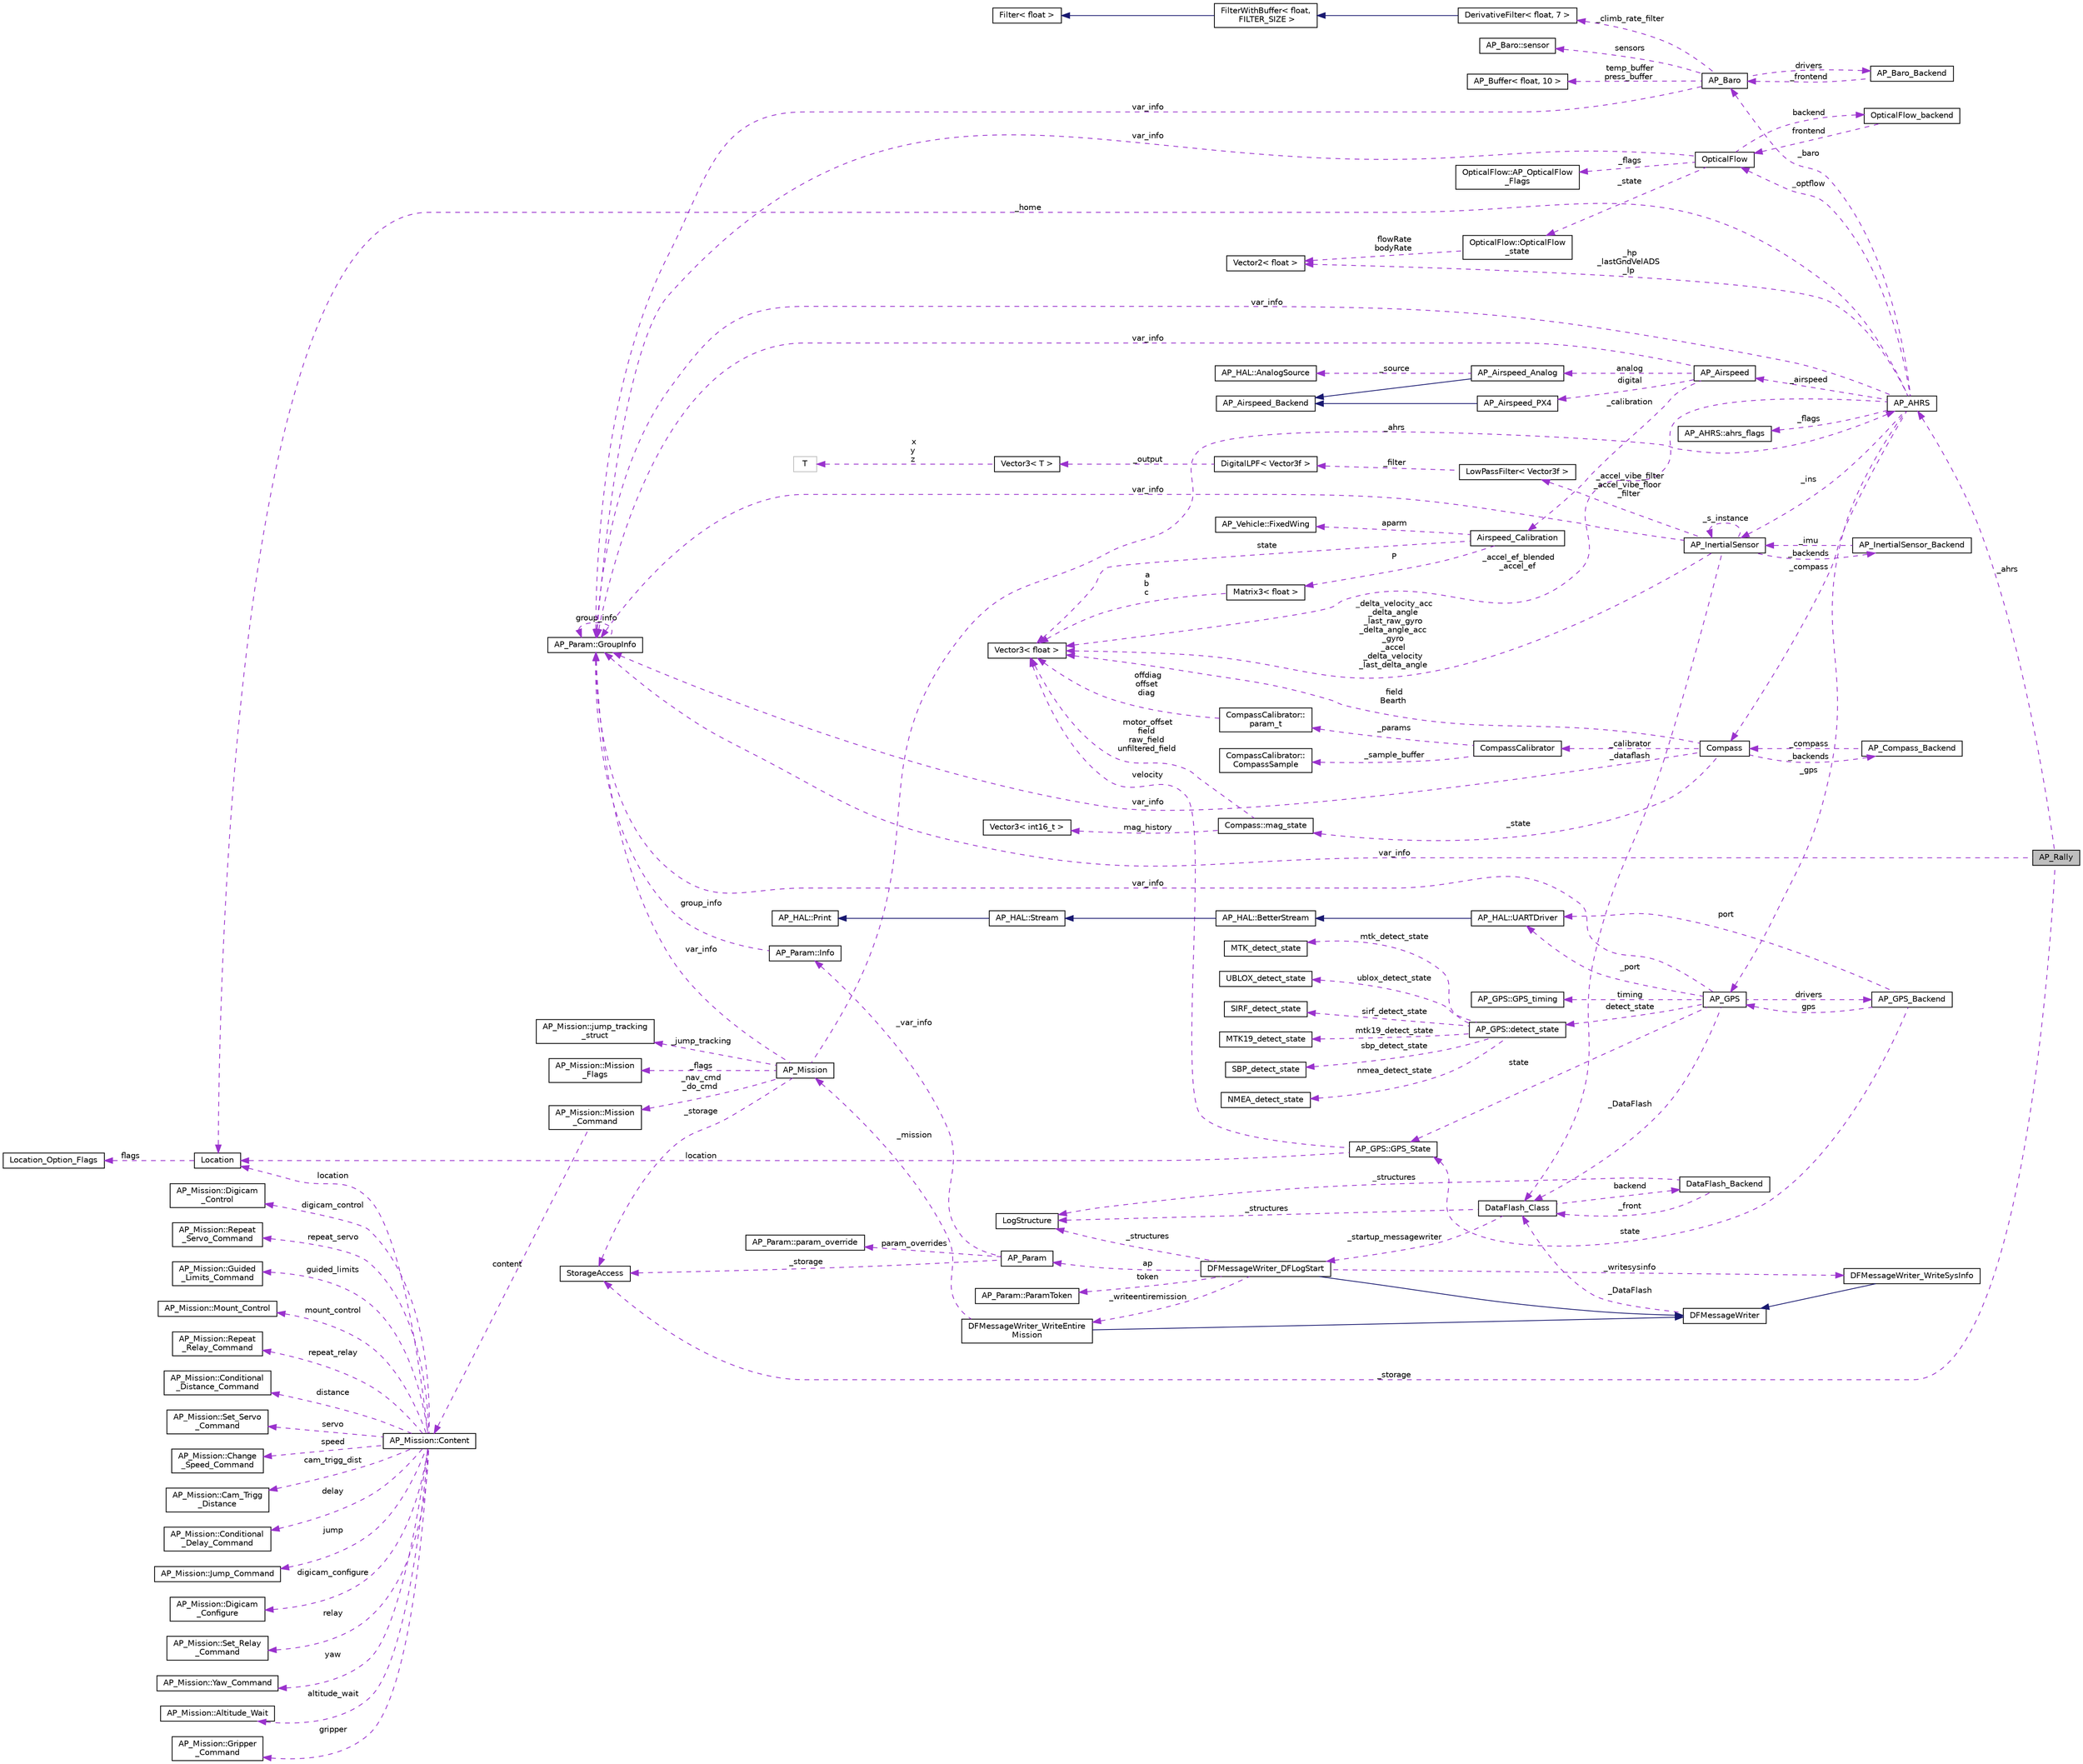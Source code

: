 digraph "AP_Rally"
{
 // INTERACTIVE_SVG=YES
  edge [fontname="Helvetica",fontsize="10",labelfontname="Helvetica",labelfontsize="10"];
  node [fontname="Helvetica",fontsize="10",shape=record];
  rankdir="LR";
  Node1 [label="AP_Rally",height=0.2,width=0.4,color="black", fillcolor="grey75", style="filled", fontcolor="black"];
  Node2 -> Node1 [dir="back",color="darkorchid3",fontsize="10",style="dashed",label=" _storage" ,fontname="Helvetica"];
  Node2 [label="StorageAccess",height=0.2,width=0.4,color="black", fillcolor="white", style="filled",URL="$classStorageAccess.html"];
  Node3 -> Node1 [dir="back",color="darkorchid3",fontsize="10",style="dashed",label=" var_info" ,fontname="Helvetica"];
  Node3 [label="AP_Param::GroupInfo",height=0.2,width=0.4,color="black", fillcolor="white", style="filled",URL="$structAP__Param_1_1GroupInfo.html"];
  Node3 -> Node3 [dir="back",color="darkorchid3",fontsize="10",style="dashed",label=" group_info" ,fontname="Helvetica"];
  Node4 -> Node1 [dir="back",color="darkorchid3",fontsize="10",style="dashed",label=" _ahrs" ,fontname="Helvetica"];
  Node4 [label="AP_AHRS",height=0.2,width=0.4,color="black", fillcolor="white", style="filled",URL="$classAP__AHRS.html"];
  Node5 -> Node4 [dir="back",color="darkorchid3",fontsize="10",style="dashed",label=" _flags" ,fontname="Helvetica"];
  Node5 [label="AP_AHRS::ahrs_flags",height=0.2,width=0.4,color="black", fillcolor="white", style="filled",URL="$structAP__AHRS_1_1ahrs__flags.html"];
  Node6 -> Node4 [dir="back",color="darkorchid3",fontsize="10",style="dashed",label=" _baro" ,fontname="Helvetica"];
  Node6 [label="AP_Baro",height=0.2,width=0.4,color="black", fillcolor="white", style="filled",URL="$classAP__Baro.html"];
  Node7 -> Node6 [dir="back",color="darkorchid3",fontsize="10",style="dashed",label=" sensors" ,fontname="Helvetica"];
  Node7 [label="AP_Baro::sensor",height=0.2,width=0.4,color="black", fillcolor="white", style="filled",URL="$structAP__Baro_1_1sensor.html"];
  Node8 -> Node6 [dir="back",color="darkorchid3",fontsize="10",style="dashed",label=" temp_buffer\npress_buffer" ,fontname="Helvetica"];
  Node8 [label="AP_Buffer\< float, 10 \>",height=0.2,width=0.4,color="black", fillcolor="white", style="filled",URL="$classAP__Buffer.html"];
  Node9 -> Node6 [dir="back",color="darkorchid3",fontsize="10",style="dashed",label=" _climb_rate_filter" ,fontname="Helvetica"];
  Node9 [label="DerivativeFilter\< float, 7 \>",height=0.2,width=0.4,color="black", fillcolor="white", style="filled",URL="$classDerivativeFilter.html"];
  Node10 -> Node9 [dir="back",color="midnightblue",fontsize="10",style="solid",fontname="Helvetica"];
  Node10 [label="FilterWithBuffer\< float,\l FILTER_SIZE \>",height=0.2,width=0.4,color="black", fillcolor="white", style="filled",URL="$classFilterWithBuffer.html"];
  Node11 -> Node10 [dir="back",color="midnightblue",fontsize="10",style="solid",fontname="Helvetica"];
  Node11 [label="Filter\< float \>",height=0.2,width=0.4,color="black", fillcolor="white", style="filled",URL="$classFilter.html"];
  Node3 -> Node6 [dir="back",color="darkorchid3",fontsize="10",style="dashed",label=" var_info" ,fontname="Helvetica"];
  Node12 -> Node6 [dir="back",color="darkorchid3",fontsize="10",style="dashed",label=" drivers" ,fontname="Helvetica"];
  Node12 [label="AP_Baro_Backend",height=0.2,width=0.4,color="black", fillcolor="white", style="filled",URL="$classAP__Baro__Backend.html",tooltip="-*- tab-width: 4; Mode: C++; c-basic-offset: 4; indent-tabs-mode: nil -*- "];
  Node6 -> Node12 [dir="back",color="darkorchid3",fontsize="10",style="dashed",label=" _frontend" ,fontname="Helvetica"];
  Node13 -> Node4 [dir="back",color="darkorchid3",fontsize="10",style="dashed",label=" _optflow" ,fontname="Helvetica"];
  Node13 [label="OpticalFlow",height=0.2,width=0.4,color="black", fillcolor="white", style="filled",URL="$classOpticalFlow.html"];
  Node3 -> Node13 [dir="back",color="darkorchid3",fontsize="10",style="dashed",label=" var_info" ,fontname="Helvetica"];
  Node14 -> Node13 [dir="back",color="darkorchid3",fontsize="10",style="dashed",label=" _state" ,fontname="Helvetica"];
  Node14 [label="OpticalFlow::OpticalFlow\l_state",height=0.2,width=0.4,color="black", fillcolor="white", style="filled",URL="$structOpticalFlow_1_1OpticalFlow__state.html"];
  Node15 -> Node14 [dir="back",color="darkorchid3",fontsize="10",style="dashed",label=" flowRate\nbodyRate" ,fontname="Helvetica"];
  Node15 [label="Vector2\< float \>",height=0.2,width=0.4,color="black", fillcolor="white", style="filled",URL="$structVector2.html"];
  Node16 -> Node13 [dir="back",color="darkorchid3",fontsize="10",style="dashed",label=" backend" ,fontname="Helvetica"];
  Node16 [label="OpticalFlow_backend",height=0.2,width=0.4,color="black", fillcolor="white", style="filled",URL="$classOpticalFlow__backend.html"];
  Node13 -> Node16 [dir="back",color="darkorchid3",fontsize="10",style="dashed",label=" frontend" ,fontname="Helvetica"];
  Node17 -> Node13 [dir="back",color="darkorchid3",fontsize="10",style="dashed",label=" _flags" ,fontname="Helvetica"];
  Node17 [label="OpticalFlow::AP_OpticalFlow\l_Flags",height=0.2,width=0.4,color="black", fillcolor="white", style="filled",URL="$structOpticalFlow_1_1AP__OpticalFlow__Flags.html"];
  Node3 -> Node4 [dir="back",color="darkorchid3",fontsize="10",style="dashed",label=" var_info" ,fontname="Helvetica"];
  Node18 -> Node4 [dir="back",color="darkorchid3",fontsize="10",style="dashed",label=" _accel_ef_blended\n_accel_ef" ,fontname="Helvetica"];
  Node18 [label="Vector3\< float \>",height=0.2,width=0.4,color="black", fillcolor="white", style="filled",URL="$classVector3.html"];
  Node19 -> Node4 [dir="back",color="darkorchid3",fontsize="10",style="dashed",label=" _ins" ,fontname="Helvetica"];
  Node19 [label="AP_InertialSensor",height=0.2,width=0.4,color="black", fillcolor="white", style="filled",URL="$classAP__InertialSensor.html"];
  Node20 -> Node19 [dir="back",color="darkorchid3",fontsize="10",style="dashed",label=" _accel_vibe_filter\n_accel_vibe_floor\l_filter" ,fontname="Helvetica"];
  Node20 [label="LowPassFilter\< Vector3f \>",height=0.2,width=0.4,color="black", fillcolor="white", style="filled",URL="$classLowPassFilter.html"];
  Node21 -> Node20 [dir="back",color="darkorchid3",fontsize="10",style="dashed",label=" _filter" ,fontname="Helvetica"];
  Node21 [label="DigitalLPF\< Vector3f \>",height=0.2,width=0.4,color="black", fillcolor="white", style="filled",URL="$classDigitalLPF.html"];
  Node22 -> Node21 [dir="back",color="darkorchid3",fontsize="10",style="dashed",label=" _output" ,fontname="Helvetica"];
  Node22 [label="Vector3\< T \>",height=0.2,width=0.4,color="black", fillcolor="white", style="filled",URL="$classVector3.html"];
  Node23 -> Node22 [dir="back",color="darkorchid3",fontsize="10",style="dashed",label=" x\ny\nz" ,fontname="Helvetica"];
  Node23 [label="T",height=0.2,width=0.4,color="grey75", fillcolor="white", style="filled"];
  Node24 -> Node19 [dir="back",color="darkorchid3",fontsize="10",style="dashed",label=" _backends" ,fontname="Helvetica"];
  Node24 [label="AP_InertialSensor_Backend",height=0.2,width=0.4,color="black", fillcolor="white", style="filled",URL="$classAP__InertialSensor__Backend.html"];
  Node19 -> Node24 [dir="back",color="darkorchid3",fontsize="10",style="dashed",label=" _imu" ,fontname="Helvetica"];
  Node25 -> Node19 [dir="back",color="darkorchid3",fontsize="10",style="dashed",label=" _dataflash" ,fontname="Helvetica"];
  Node25 [label="DataFlash_Class",height=0.2,width=0.4,color="black", fillcolor="white", style="filled",URL="$classDataFlash__Class.html"];
  Node26 -> Node25 [dir="back",color="darkorchid3",fontsize="10",style="dashed",label=" _structures" ,fontname="Helvetica"];
  Node26 [label="LogStructure",height=0.2,width=0.4,color="black", fillcolor="white", style="filled",URL="$structLogStructure.html"];
  Node27 -> Node25 [dir="back",color="darkorchid3",fontsize="10",style="dashed",label=" backend" ,fontname="Helvetica"];
  Node27 [label="DataFlash_Backend",height=0.2,width=0.4,color="black", fillcolor="white", style="filled",URL="$classDataFlash__Backend.html"];
  Node26 -> Node27 [dir="back",color="darkorchid3",fontsize="10",style="dashed",label=" _structures" ,fontname="Helvetica"];
  Node25 -> Node27 [dir="back",color="darkorchid3",fontsize="10",style="dashed",label=" _front" ,fontname="Helvetica"];
  Node28 -> Node25 [dir="back",color="darkorchid3",fontsize="10",style="dashed",label=" _startup_messagewriter" ,fontname="Helvetica"];
  Node28 [label="DFMessageWriter_DFLogStart",height=0.2,width=0.4,color="black", fillcolor="white", style="filled",URL="$classDFMessageWriter__DFLogStart.html"];
  Node29 -> Node28 [dir="back",color="midnightblue",fontsize="10",style="solid",fontname="Helvetica"];
  Node29 [label="DFMessageWriter",height=0.2,width=0.4,color="black", fillcolor="white", style="filled",URL="$classDFMessageWriter.html"];
  Node25 -> Node29 [dir="back",color="darkorchid3",fontsize="10",style="dashed",label=" _DataFlash" ,fontname="Helvetica"];
  Node30 -> Node28 [dir="back",color="darkorchid3",fontsize="10",style="dashed",label=" _writeentiremission" ,fontname="Helvetica"];
  Node30 [label="DFMessageWriter_WriteEntire\lMission",height=0.2,width=0.4,color="black", fillcolor="white", style="filled",URL="$classDFMessageWriter__WriteEntireMission.html"];
  Node29 -> Node30 [dir="back",color="midnightblue",fontsize="10",style="solid",fontname="Helvetica"];
  Node31 -> Node30 [dir="back",color="darkorchid3",fontsize="10",style="dashed",label=" _mission" ,fontname="Helvetica"];
  Node31 [label="AP_Mission",height=0.2,width=0.4,color="black", fillcolor="white", style="filled",URL="$classAP__Mission.html",tooltip="Object managing Mission. "];
  Node2 -> Node31 [dir="back",color="darkorchid3",fontsize="10",style="dashed",label=" _storage" ,fontname="Helvetica"];
  Node32 -> Node31 [dir="back",color="darkorchid3",fontsize="10",style="dashed",label=" _nav_cmd\n_do_cmd" ,fontname="Helvetica"];
  Node32 [label="AP_Mission::Mission\l_Command",height=0.2,width=0.4,color="black", fillcolor="white", style="filled",URL="$structAP__Mission_1_1Mission__Command.html"];
  Node33 -> Node32 [dir="back",color="darkorchid3",fontsize="10",style="dashed",label=" content" ,fontname="Helvetica"];
  Node33 [label="AP_Mission::Content",height=0.2,width=0.4,color="black", fillcolor="white", style="filled",URL="$unionAP__Mission_1_1Content.html"];
  Node34 -> Node33 [dir="back",color="darkorchid3",fontsize="10",style="dashed",label=" guided_limits" ,fontname="Helvetica"];
  Node34 [label="AP_Mission::Guided\l_Limits_Command",height=0.2,width=0.4,color="black", fillcolor="white", style="filled",URL="$structAP__Mission_1_1Guided__Limits__Command.html"];
  Node35 -> Node33 [dir="back",color="darkorchid3",fontsize="10",style="dashed",label=" mount_control" ,fontname="Helvetica"];
  Node35 [label="AP_Mission::Mount_Control",height=0.2,width=0.4,color="black", fillcolor="white", style="filled",URL="$structAP__Mission_1_1Mount__Control.html"];
  Node36 -> Node33 [dir="back",color="darkorchid3",fontsize="10",style="dashed",label=" repeat_relay" ,fontname="Helvetica"];
  Node36 [label="AP_Mission::Repeat\l_Relay_Command",height=0.2,width=0.4,color="black", fillcolor="white", style="filled",URL="$structAP__Mission_1_1Repeat__Relay__Command.html"];
  Node37 -> Node33 [dir="back",color="darkorchid3",fontsize="10",style="dashed",label=" distance" ,fontname="Helvetica"];
  Node37 [label="AP_Mission::Conditional\l_Distance_Command",height=0.2,width=0.4,color="black", fillcolor="white", style="filled",URL="$structAP__Mission_1_1Conditional__Distance__Command.html"];
  Node38 -> Node33 [dir="back",color="darkorchid3",fontsize="10",style="dashed",label=" servo" ,fontname="Helvetica"];
  Node38 [label="AP_Mission::Set_Servo\l_Command",height=0.2,width=0.4,color="black", fillcolor="white", style="filled",URL="$structAP__Mission_1_1Set__Servo__Command.html"];
  Node39 -> Node33 [dir="back",color="darkorchid3",fontsize="10",style="dashed",label=" speed" ,fontname="Helvetica"];
  Node39 [label="AP_Mission::Change\l_Speed_Command",height=0.2,width=0.4,color="black", fillcolor="white", style="filled",URL="$structAP__Mission_1_1Change__Speed__Command.html"];
  Node40 -> Node33 [dir="back",color="darkorchid3",fontsize="10",style="dashed",label=" cam_trigg_dist" ,fontname="Helvetica"];
  Node40 [label="AP_Mission::Cam_Trigg\l_Distance",height=0.2,width=0.4,color="black", fillcolor="white", style="filled",URL="$structAP__Mission_1_1Cam__Trigg__Distance.html"];
  Node41 -> Node33 [dir="back",color="darkorchid3",fontsize="10",style="dashed",label=" delay" ,fontname="Helvetica"];
  Node41 [label="AP_Mission::Conditional\l_Delay_Command",height=0.2,width=0.4,color="black", fillcolor="white", style="filled",URL="$structAP__Mission_1_1Conditional__Delay__Command.html"];
  Node42 -> Node33 [dir="back",color="darkorchid3",fontsize="10",style="dashed",label=" jump" ,fontname="Helvetica"];
  Node42 [label="AP_Mission::Jump_Command",height=0.2,width=0.4,color="black", fillcolor="white", style="filled",URL="$structAP__Mission_1_1Jump__Command.html"];
  Node43 -> Node33 [dir="back",color="darkorchid3",fontsize="10",style="dashed",label=" location" ,fontname="Helvetica"];
  Node43 [label="Location",height=0.2,width=0.4,color="black", fillcolor="white", style="filled",URL="$structLocation.html"];
  Node44 -> Node43 [dir="back",color="darkorchid3",fontsize="10",style="dashed",label=" flags" ,fontname="Helvetica"];
  Node44 [label="Location_Option_Flags",height=0.2,width=0.4,color="black", fillcolor="white", style="filled",URL="$structLocation__Option__Flags.html"];
  Node45 -> Node33 [dir="back",color="darkorchid3",fontsize="10",style="dashed",label=" digicam_configure" ,fontname="Helvetica"];
  Node45 [label="AP_Mission::Digicam\l_Configure",height=0.2,width=0.4,color="black", fillcolor="white", style="filled",URL="$structAP__Mission_1_1Digicam__Configure.html"];
  Node46 -> Node33 [dir="back",color="darkorchid3",fontsize="10",style="dashed",label=" relay" ,fontname="Helvetica"];
  Node46 [label="AP_Mission::Set_Relay\l_Command",height=0.2,width=0.4,color="black", fillcolor="white", style="filled",URL="$structAP__Mission_1_1Set__Relay__Command.html"];
  Node47 -> Node33 [dir="back",color="darkorchid3",fontsize="10",style="dashed",label=" yaw" ,fontname="Helvetica"];
  Node47 [label="AP_Mission::Yaw_Command",height=0.2,width=0.4,color="black", fillcolor="white", style="filled",URL="$structAP__Mission_1_1Yaw__Command.html"];
  Node48 -> Node33 [dir="back",color="darkorchid3",fontsize="10",style="dashed",label=" altitude_wait" ,fontname="Helvetica"];
  Node48 [label="AP_Mission::Altitude_Wait",height=0.2,width=0.4,color="black", fillcolor="white", style="filled",URL="$structAP__Mission_1_1Altitude__Wait.html"];
  Node49 -> Node33 [dir="back",color="darkorchid3",fontsize="10",style="dashed",label=" gripper" ,fontname="Helvetica"];
  Node49 [label="AP_Mission::Gripper\l_Command",height=0.2,width=0.4,color="black", fillcolor="white", style="filled",URL="$structAP__Mission_1_1Gripper__Command.html"];
  Node50 -> Node33 [dir="back",color="darkorchid3",fontsize="10",style="dashed",label=" digicam_control" ,fontname="Helvetica"];
  Node50 [label="AP_Mission::Digicam\l_Control",height=0.2,width=0.4,color="black", fillcolor="white", style="filled",URL="$structAP__Mission_1_1Digicam__Control.html"];
  Node51 -> Node33 [dir="back",color="darkorchid3",fontsize="10",style="dashed",label=" repeat_servo" ,fontname="Helvetica"];
  Node51 [label="AP_Mission::Repeat\l_Servo_Command",height=0.2,width=0.4,color="black", fillcolor="white", style="filled",URL="$structAP__Mission_1_1Repeat__Servo__Command.html"];
  Node3 -> Node31 [dir="back",color="darkorchid3",fontsize="10",style="dashed",label=" var_info" ,fontname="Helvetica"];
  Node52 -> Node31 [dir="back",color="darkorchid3",fontsize="10",style="dashed",label=" _flags" ,fontname="Helvetica"];
  Node52 [label="AP_Mission::Mission\l_Flags",height=0.2,width=0.4,color="black", fillcolor="white", style="filled",URL="$structAP__Mission_1_1Mission__Flags.html"];
  Node4 -> Node31 [dir="back",color="darkorchid3",fontsize="10",style="dashed",label=" _ahrs" ,fontname="Helvetica"];
  Node53 -> Node31 [dir="back",color="darkorchid3",fontsize="10",style="dashed",label=" _jump_tracking" ,fontname="Helvetica"];
  Node53 [label="AP_Mission::jump_tracking\l_struct",height=0.2,width=0.4,color="black", fillcolor="white", style="filled",URL="$structAP__Mission_1_1jump__tracking__struct.html"];
  Node54 -> Node28 [dir="back",color="darkorchid3",fontsize="10",style="dashed",label=" _writesysinfo" ,fontname="Helvetica"];
  Node54 [label="DFMessageWriter_WriteSysInfo",height=0.2,width=0.4,color="black", fillcolor="white", style="filled",URL="$classDFMessageWriter__WriteSysInfo.html"];
  Node29 -> Node54 [dir="back",color="midnightblue",fontsize="10",style="solid",fontname="Helvetica"];
  Node55 -> Node28 [dir="back",color="darkorchid3",fontsize="10",style="dashed",label=" token" ,fontname="Helvetica"];
  Node55 [label="AP_Param::ParamToken",height=0.2,width=0.4,color="black", fillcolor="white", style="filled",URL="$structAP__Param_1_1ParamToken.html"];
  Node26 -> Node28 [dir="back",color="darkorchid3",fontsize="10",style="dashed",label=" _structures" ,fontname="Helvetica"];
  Node56 -> Node28 [dir="back",color="darkorchid3",fontsize="10",style="dashed",label=" ap" ,fontname="Helvetica"];
  Node56 [label="AP_Param",height=0.2,width=0.4,color="black", fillcolor="white", style="filled",URL="$classAP__Param.html"];
  Node2 -> Node56 [dir="back",color="darkorchid3",fontsize="10",style="dashed",label=" _storage" ,fontname="Helvetica"];
  Node57 -> Node56 [dir="back",color="darkorchid3",fontsize="10",style="dashed",label=" _var_info" ,fontname="Helvetica"];
  Node57 [label="AP_Param::Info",height=0.2,width=0.4,color="black", fillcolor="white", style="filled",URL="$structAP__Param_1_1Info.html"];
  Node3 -> Node57 [dir="back",color="darkorchid3",fontsize="10",style="dashed",label=" group_info" ,fontname="Helvetica"];
  Node58 -> Node56 [dir="back",color="darkorchid3",fontsize="10",style="dashed",label=" param_overrides" ,fontname="Helvetica"];
  Node58 [label="AP_Param::param_override",height=0.2,width=0.4,color="black", fillcolor="white", style="filled",URL="$structAP__Param_1_1param__override.html"];
  Node3 -> Node19 [dir="back",color="darkorchid3",fontsize="10",style="dashed",label=" var_info" ,fontname="Helvetica"];
  Node19 -> Node19 [dir="back",color="darkorchid3",fontsize="10",style="dashed",label=" _s_instance" ,fontname="Helvetica"];
  Node18 -> Node19 [dir="back",color="darkorchid3",fontsize="10",style="dashed",label=" _delta_velocity_acc\n_delta_angle\n_last_raw_gyro\n_delta_angle_acc\n_gyro\n_accel\n_delta_velocity\n_last_delta_angle" ,fontname="Helvetica"];
  Node59 -> Node4 [dir="back",color="darkorchid3",fontsize="10",style="dashed",label=" _airspeed" ,fontname="Helvetica"];
  Node59 [label="AP_Airspeed",height=0.2,width=0.4,color="black", fillcolor="white", style="filled",URL="$classAP__Airspeed.html"];
  Node60 -> Node59 [dir="back",color="darkorchid3",fontsize="10",style="dashed",label=" analog" ,fontname="Helvetica"];
  Node60 [label="AP_Airspeed_Analog",height=0.2,width=0.4,color="black", fillcolor="white", style="filled",URL="$classAP__Airspeed__Analog.html",tooltip="-*- tab-width: 4; Mode: C++; c-basic-offset: 4; indent-tabs-mode: nil -*- "];
  Node61 -> Node60 [dir="back",color="midnightblue",fontsize="10",style="solid",fontname="Helvetica"];
  Node61 [label="AP_Airspeed_Backend",height=0.2,width=0.4,color="black", fillcolor="white", style="filled",URL="$classAP__Airspeed__Backend.html",tooltip="-*- tab-width: 4; Mode: C++; c-basic-offset: 4; indent-tabs-mode: nil -*- "];
  Node62 -> Node60 [dir="back",color="darkorchid3",fontsize="10",style="dashed",label=" _source" ,fontname="Helvetica"];
  Node62 [label="AP_HAL::AnalogSource",height=0.2,width=0.4,color="black", fillcolor="white", style="filled",URL="$classAP__HAL_1_1AnalogSource.html"];
  Node3 -> Node59 [dir="back",color="darkorchid3",fontsize="10",style="dashed",label=" var_info" ,fontname="Helvetica"];
  Node63 -> Node59 [dir="back",color="darkorchid3",fontsize="10",style="dashed",label=" digital" ,fontname="Helvetica"];
  Node63 [label="AP_Airspeed_PX4",height=0.2,width=0.4,color="black", fillcolor="white", style="filled",URL="$classAP__Airspeed__PX4.html",tooltip="-*- tab-width: 4; Mode: C++; c-basic-offset: 4; indent-tabs-mode: nil -*- "];
  Node61 -> Node63 [dir="back",color="midnightblue",fontsize="10",style="solid",fontname="Helvetica"];
  Node64 -> Node59 [dir="back",color="darkorchid3",fontsize="10",style="dashed",label=" _calibration" ,fontname="Helvetica"];
  Node64 [label="Airspeed_Calibration",height=0.2,width=0.4,color="black", fillcolor="white", style="filled",URL="$classAirspeed__Calibration.html",tooltip="-*- tab-width: 4; Mode: C++; c-basic-offset: 4; indent-tabs-mode: nil -*- "];
  Node65 -> Node64 [dir="back",color="darkorchid3",fontsize="10",style="dashed",label=" P" ,fontname="Helvetica"];
  Node65 [label="Matrix3\< float \>",height=0.2,width=0.4,color="black", fillcolor="white", style="filled",URL="$classMatrix3.html"];
  Node18 -> Node65 [dir="back",color="darkorchid3",fontsize="10",style="dashed",label=" a\nb\nc" ,fontname="Helvetica"];
  Node18 -> Node64 [dir="back",color="darkorchid3",fontsize="10",style="dashed",label=" state" ,fontname="Helvetica"];
  Node66 -> Node64 [dir="back",color="darkorchid3",fontsize="10",style="dashed",label=" aparm" ,fontname="Helvetica"];
  Node66 [label="AP_Vehicle::FixedWing",height=0.2,width=0.4,color="black", fillcolor="white", style="filled",URL="$structAP__Vehicle_1_1FixedWing.html"];
  Node15 -> Node4 [dir="back",color="darkorchid3",fontsize="10",style="dashed",label=" _hp\n_lastGndVelADS\n_lp" ,fontname="Helvetica"];
  Node67 -> Node4 [dir="back",color="darkorchid3",fontsize="10",style="dashed",label=" _gps" ,fontname="Helvetica"];
  Node67 [label="AP_GPS",height=0.2,width=0.4,color="black", fillcolor="white", style="filled",URL="$classAP__GPS.html"];
  Node68 -> Node67 [dir="back",color="darkorchid3",fontsize="10",style="dashed",label=" detect_state" ,fontname="Helvetica"];
  Node68 [label="AP_GPS::detect_state",height=0.2,width=0.4,color="black", fillcolor="white", style="filled",URL="$structAP__GPS_1_1detect__state.html"];
  Node69 -> Node68 [dir="back",color="darkorchid3",fontsize="10",style="dashed",label=" sbp_detect_state" ,fontname="Helvetica"];
  Node69 [label="SBP_detect_state",height=0.2,width=0.4,color="black", fillcolor="white", style="filled",URL="$structSBP__detect__state.html"];
  Node70 -> Node68 [dir="back",color="darkorchid3",fontsize="10",style="dashed",label=" ublox_detect_state" ,fontname="Helvetica"];
  Node70 [label="UBLOX_detect_state",height=0.2,width=0.4,color="black", fillcolor="white", style="filled",URL="$structUBLOX__detect__state.html"];
  Node71 -> Node68 [dir="back",color="darkorchid3",fontsize="10",style="dashed",label=" sirf_detect_state" ,fontname="Helvetica"];
  Node71 [label="SIRF_detect_state",height=0.2,width=0.4,color="black", fillcolor="white", style="filled",URL="$structSIRF__detect__state.html"];
  Node72 -> Node68 [dir="back",color="darkorchid3",fontsize="10",style="dashed",label=" mtk19_detect_state" ,fontname="Helvetica"];
  Node72 [label="MTK19_detect_state",height=0.2,width=0.4,color="black", fillcolor="white", style="filled",URL="$structMTK19__detect__state.html"];
  Node73 -> Node68 [dir="back",color="darkorchid3",fontsize="10",style="dashed",label=" nmea_detect_state" ,fontname="Helvetica"];
  Node73 [label="NMEA_detect_state",height=0.2,width=0.4,color="black", fillcolor="white", style="filled",URL="$structNMEA__detect__state.html"];
  Node74 -> Node68 [dir="back",color="darkorchid3",fontsize="10",style="dashed",label=" mtk_detect_state" ,fontname="Helvetica"];
  Node74 [label="MTK_detect_state",height=0.2,width=0.4,color="black", fillcolor="white", style="filled",URL="$structMTK__detect__state.html"];
  Node75 -> Node67 [dir="back",color="darkorchid3",fontsize="10",style="dashed",label=" timing" ,fontname="Helvetica"];
  Node75 [label="AP_GPS::GPS_timing",height=0.2,width=0.4,color="black", fillcolor="white", style="filled",URL="$structAP__GPS_1_1GPS__timing.html"];
  Node76 -> Node67 [dir="back",color="darkorchid3",fontsize="10",style="dashed",label=" drivers" ,fontname="Helvetica"];
  Node76 [label="AP_GPS_Backend",height=0.2,width=0.4,color="black", fillcolor="white", style="filled",URL="$classAP__GPS__Backend.html"];
  Node77 -> Node76 [dir="back",color="darkorchid3",fontsize="10",style="dashed",label=" port" ,fontname="Helvetica"];
  Node77 [label="AP_HAL::UARTDriver",height=0.2,width=0.4,color="black", fillcolor="white", style="filled",URL="$classAP__HAL_1_1UARTDriver.html"];
  Node78 -> Node77 [dir="back",color="midnightblue",fontsize="10",style="solid",fontname="Helvetica"];
  Node78 [label="AP_HAL::BetterStream",height=0.2,width=0.4,color="black", fillcolor="white", style="filled",URL="$classAP__HAL_1_1BetterStream.html"];
  Node79 -> Node78 [dir="back",color="midnightblue",fontsize="10",style="solid",fontname="Helvetica"];
  Node79 [label="AP_HAL::Stream",height=0.2,width=0.4,color="black", fillcolor="white", style="filled",URL="$classAP__HAL_1_1Stream.html"];
  Node80 -> Node79 [dir="back",color="midnightblue",fontsize="10",style="solid",fontname="Helvetica"];
  Node80 [label="AP_HAL::Print",height=0.2,width=0.4,color="black", fillcolor="white", style="filled",URL="$classAP__HAL_1_1Print.html"];
  Node67 -> Node76 [dir="back",color="darkorchid3",fontsize="10",style="dashed",label=" gps" ,fontname="Helvetica"];
  Node81 -> Node76 [dir="back",color="darkorchid3",fontsize="10",style="dashed",label=" state" ,fontname="Helvetica"];
  Node81 [label="AP_GPS::GPS_State",height=0.2,width=0.4,color="black", fillcolor="white", style="filled",URL="$structAP__GPS_1_1GPS__State.html"];
  Node18 -> Node81 [dir="back",color="darkorchid3",fontsize="10",style="dashed",label=" velocity" ,fontname="Helvetica"];
  Node43 -> Node81 [dir="back",color="darkorchid3",fontsize="10",style="dashed",label=" location" ,fontname="Helvetica"];
  Node25 -> Node67 [dir="back",color="darkorchid3",fontsize="10",style="dashed",label=" _DataFlash" ,fontname="Helvetica"];
  Node77 -> Node67 [dir="back",color="darkorchid3",fontsize="10",style="dashed",label=" _port" ,fontname="Helvetica"];
  Node3 -> Node67 [dir="back",color="darkorchid3",fontsize="10",style="dashed",label=" var_info" ,fontname="Helvetica"];
  Node81 -> Node67 [dir="back",color="darkorchid3",fontsize="10",style="dashed",label=" state" ,fontname="Helvetica"];
  Node43 -> Node4 [dir="back",color="darkorchid3",fontsize="10",style="dashed",label=" _home" ,fontname="Helvetica"];
  Node82 -> Node4 [dir="back",color="darkorchid3",fontsize="10",style="dashed",label=" _compass" ,fontname="Helvetica"];
  Node82 [label="Compass",height=0.2,width=0.4,color="black", fillcolor="white", style="filled",URL="$classCompass.html"];
  Node3 -> Node82 [dir="back",color="darkorchid3",fontsize="10",style="dashed",label=" var_info" ,fontname="Helvetica"];
  Node18 -> Node82 [dir="back",color="darkorchid3",fontsize="10",style="dashed",label=" field\nBearth" ,fontname="Helvetica"];
  Node83 -> Node82 [dir="back",color="darkorchid3",fontsize="10",style="dashed",label=" _calibrator" ,fontname="Helvetica"];
  Node83 [label="CompassCalibrator",height=0.2,width=0.4,color="black", fillcolor="white", style="filled",URL="$classCompassCalibrator.html"];
  Node84 -> Node83 [dir="back",color="darkorchid3",fontsize="10",style="dashed",label=" _params" ,fontname="Helvetica"];
  Node84 [label="CompassCalibrator::\lparam_t",height=0.2,width=0.4,color="black", fillcolor="white", style="filled",URL="$classCompassCalibrator_1_1param__t.html"];
  Node18 -> Node84 [dir="back",color="darkorchid3",fontsize="10",style="dashed",label=" offdiag\noffset\ndiag" ,fontname="Helvetica"];
  Node85 -> Node83 [dir="back",color="darkorchid3",fontsize="10",style="dashed",label=" _sample_buffer" ,fontname="Helvetica"];
  Node85 [label="CompassCalibrator::\lCompassSample",height=0.2,width=0.4,color="black", fillcolor="white", style="filled",URL="$classCompassCalibrator_1_1CompassSample.html"];
  Node86 -> Node82 [dir="back",color="darkorchid3",fontsize="10",style="dashed",label=" _backends" ,fontname="Helvetica"];
  Node86 [label="AP_Compass_Backend",height=0.2,width=0.4,color="black", fillcolor="white", style="filled",URL="$classAP__Compass__Backend.html"];
  Node82 -> Node86 [dir="back",color="darkorchid3",fontsize="10",style="dashed",label=" _compass" ,fontname="Helvetica"];
  Node87 -> Node82 [dir="back",color="darkorchid3",fontsize="10",style="dashed",label=" _state" ,fontname="Helvetica"];
  Node87 [label="Compass::mag_state",height=0.2,width=0.4,color="black", fillcolor="white", style="filled",URL="$structCompass_1_1mag__state.html"];
  Node18 -> Node87 [dir="back",color="darkorchid3",fontsize="10",style="dashed",label=" motor_offset\nfield\nraw_field\nunfiltered_field" ,fontname="Helvetica"];
  Node88 -> Node87 [dir="back",color="darkorchid3",fontsize="10",style="dashed",label=" mag_history" ,fontname="Helvetica"];
  Node88 [label="Vector3\< int16_t \>",height=0.2,width=0.4,color="black", fillcolor="white", style="filled",URL="$classVector3.html"];
}
